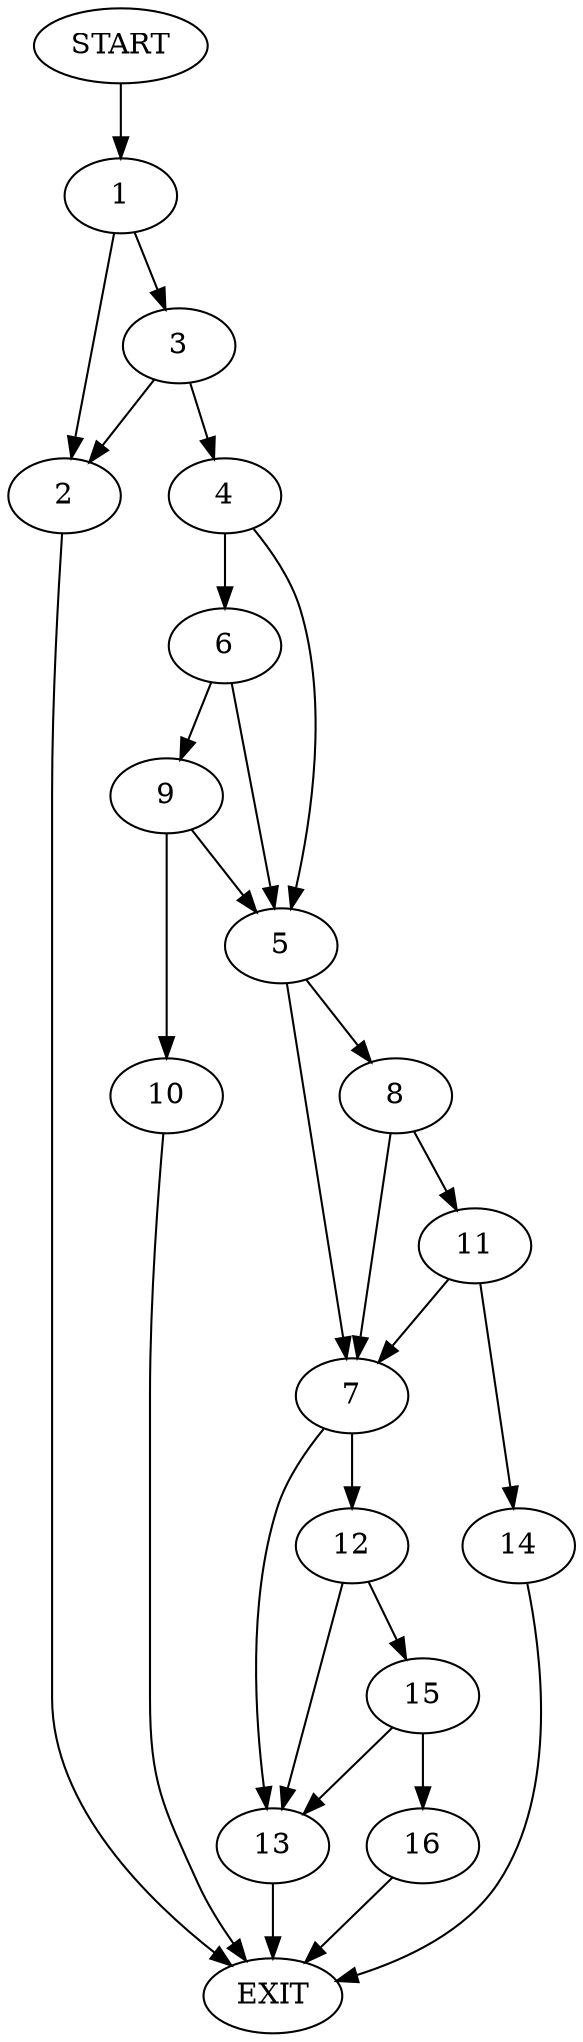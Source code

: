 digraph {
0 [label="START"]
17 [label="EXIT"]
0 -> 1
1 -> 2
1 -> 3
3 -> 2
3 -> 4
2 -> 17
4 -> 5
4 -> 6
5 -> 7
5 -> 8
6 -> 9
6 -> 5
9 -> 5
9 -> 10
10 -> 17
8 -> 7
8 -> 11
7 -> 12
7 -> 13
11 -> 7
11 -> 14
14 -> 17
13 -> 17
12 -> 15
12 -> 13
15 -> 13
15 -> 16
16 -> 17
}
